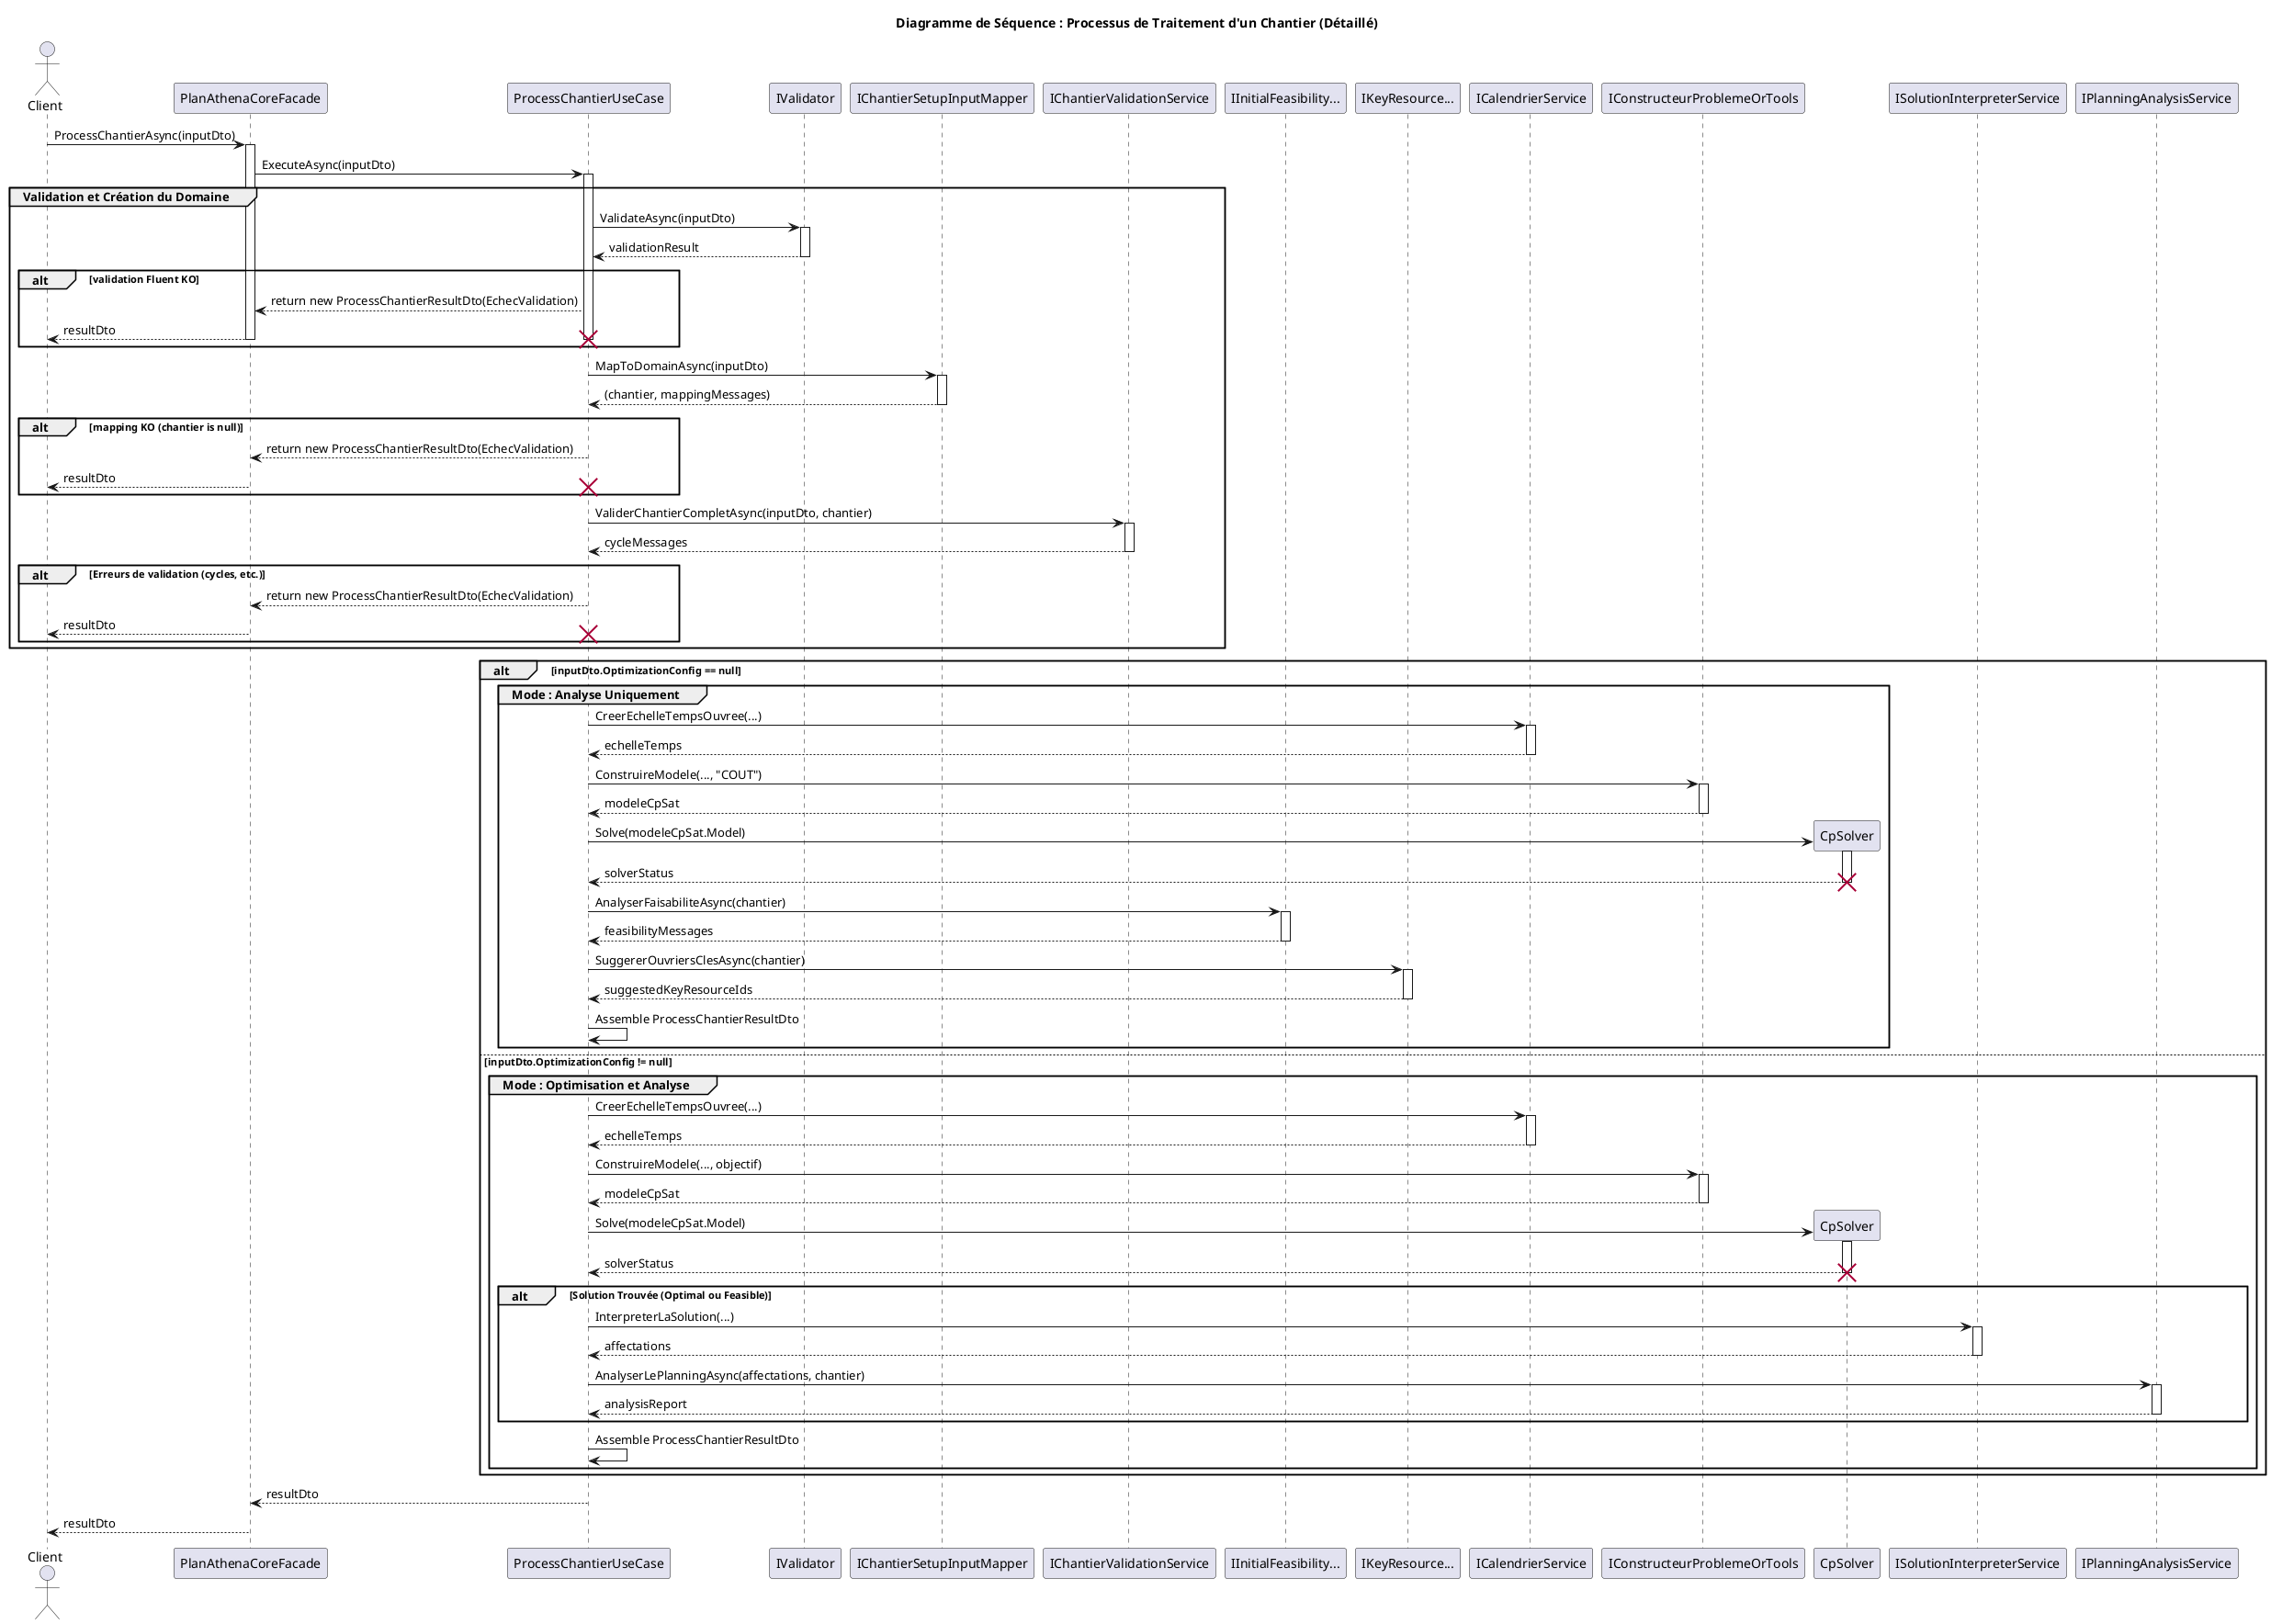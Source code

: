 @startuml
title Diagramme de Séquence : Processus de Traitement d'un Chantier (Détaillé)

actor Client
participant PlanAthenaCoreFacade as Facade
participant ProcessChantierUseCase as UseCase
participant "IValidator" as Validator
participant "IChantierSetupInputMapper" as Mapper
participant "IChantierValidationService" as ChantierValidator

Client -> Facade : ProcessChantierAsync(inputDto)
activate Facade
Facade -> UseCase : ExecuteAsync(inputDto)
activate UseCase

group Validation et Création du Domaine
    UseCase -> Validator : ValidateAsync(inputDto)
    activate Validator
    Validator --> UseCase : validationResult
    deactivate Validator

    alt validation Fluent KO
        UseCase --> Facade : return new ProcessChantierResultDto(EchecValidation)
        Facade --> Client : resultDto
        deactivate UseCase
        deactivate Facade
        destroy UseCase
    end

    UseCase -> Mapper : MapToDomainAsync(inputDto)
    activate Mapper
    Mapper --> UseCase : (chantier, mappingMessages)
    deactivate Mapper

    alt mapping KO (chantier is null)
        UseCase --> Facade : return new ProcessChantierResultDto(EchecValidation)
        Facade --> Client : resultDto
        deactivate UseCase
        deactivate Facade
        destroy UseCase
    end

    UseCase -> ChantierValidator : ValiderChantierCompletAsync(inputDto, chantier)
    activate ChantierValidator
    ChantierValidator --> UseCase : cycleMessages
    deactivate ChantierValidator
    
    alt Erreurs de validation (cycles, etc.)
        UseCase --> Facade : return new ProcessChantierResultDto(EchecValidation)
        Facade --> Client : resultDto
        deactivate UseCase
        deactivate Facade
        destroy UseCase
    end
end

alt inputDto.OptimizationConfig == null
    group Mode : Analyse Uniquement
        participant "ICalendrierService" as Calendrier
        participant "IConstructeurProblemeOrTools" as Builder
        participant "CpSolver" as Solver
        participant "IInitialFeasibility..." as Feasibility
        participant "IKeyResource..." as KeyResource

        UseCase -> Calendrier : CreerEchelleTempsOuvree(...)
        activate Calendrier
        Calendrier --> UseCase : echelleTemps
        deactivate Calendrier
        
        UseCase -> Builder : ConstruireModele(..., "COUT")
        activate Builder
        Builder --> UseCase : modeleCpSat
        deactivate Builder
        
        create Solver
        UseCase -> Solver : Solve(modeleCpSat.Model)
        activate Solver
        Solver --> UseCase : solverStatus
        deactivate Solver
        destroy Solver

        UseCase -> Feasibility : AnalyserFaisabiliteAsync(chantier)
        activate Feasibility
        Feasibility --> UseCase : feasibilityMessages
        deactivate Feasibility

        UseCase -> KeyResource : SuggererOuvriersClesAsync(chantier)
        activate KeyResource
        KeyResource --> UseCase : suggestedKeyResourceIds
        deactivate KeyResource
        
        UseCase -> UseCase : Assemble ProcessChantierResultDto
    end
else inputDto.OptimizationConfig != null
    group Mode : Optimisation et Analyse
        participant "ICalendrierService" as Calendrier
        participant "IConstructeurProblemeOrTools" as Builder
        participant "CpSolver" as Solver
        participant "ISolutionInterpreterService" as Interpreter
        participant "IPlanningAnalysisService" as Analyzer

        UseCase -> Calendrier : CreerEchelleTempsOuvree(...)
        activate Calendrier
        Calendrier --> UseCase : echelleTemps
        deactivate Calendrier
        
        UseCase -> Builder : ConstruireModele(..., objectif)
        activate Builder
        Builder --> UseCase : modeleCpSat
        deactivate Builder

        create Solver
        UseCase -> Solver : Solve(modeleCpSat.Model)
        activate Solver
        Solver --> UseCase : solverStatus
        deactivate Solver
        destroy Solver

        alt Solution Trouvée (Optimal ou Feasible)
            UseCase -> Interpreter : InterpreterLaSolution(...)
            activate Interpreter
            Interpreter --> UseCase : affectations
            deactivate Interpreter
            
            UseCase -> Analyzer : AnalyserLePlanningAsync(affectations, chantier)
            activate Analyzer
            Analyzer --> UseCase : analysisReport
            deactivate Analyzer
        end
        UseCase -> UseCase : Assemble ProcessChantierResultDto
    end
end

UseCase --> Facade : resultDto
deactivate UseCase
Facade --> Client : resultDto
deactivate Facade

@enduml